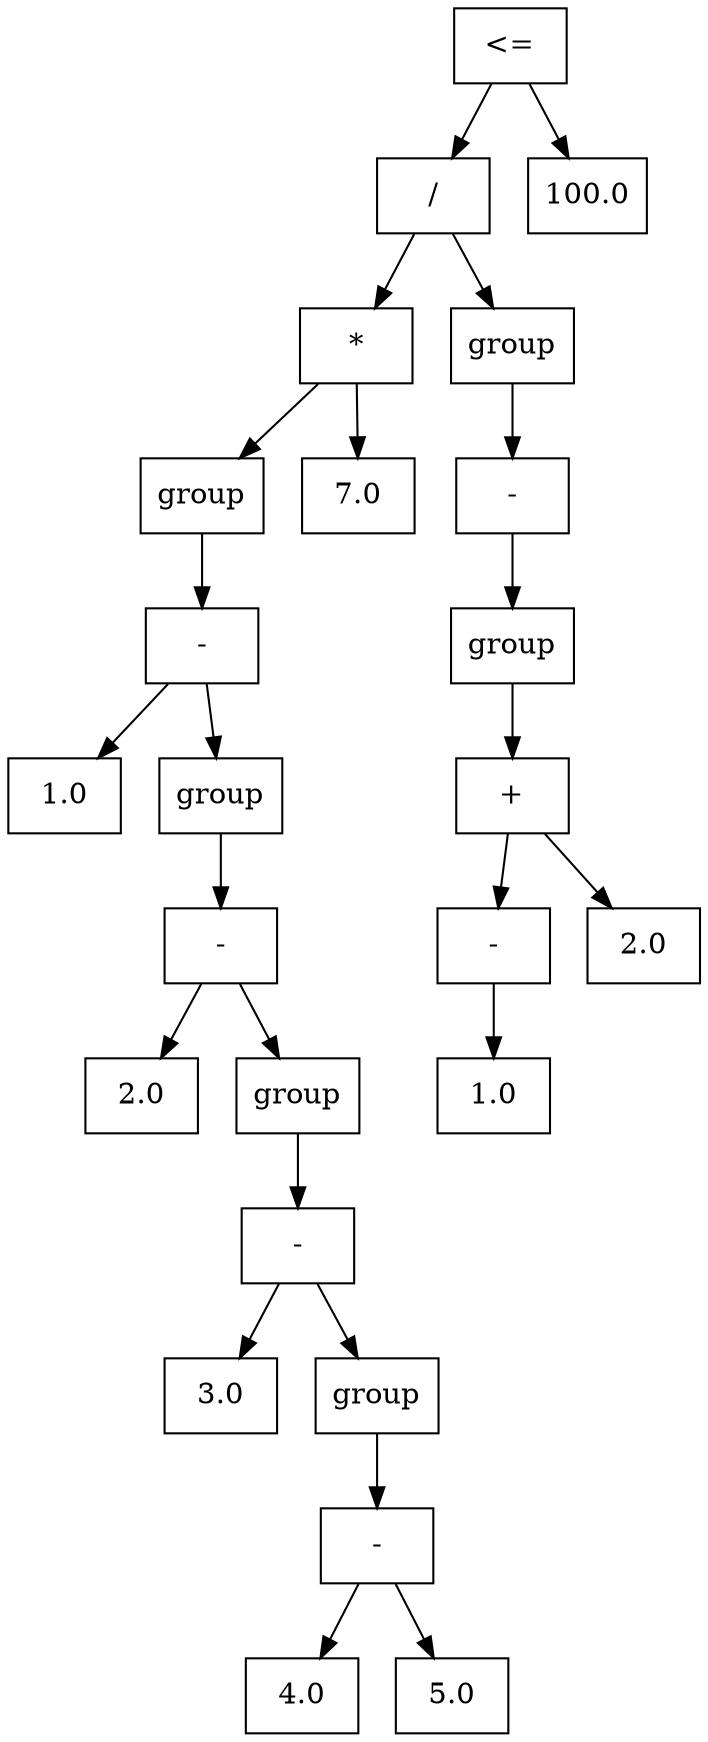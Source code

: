 digraph G {
node [shape=box];
node1161082381 [label="<="];
node1067938912 [label="/"];
node1637506559 [label="*"];
node517380410 [label="group"];
node2117255219 [label="-"];
node2058534881 [label="1.0"];
node1232367853 [label="group"];
node1673605040 [label="-"];
node186276003 [label="2.0"];
node1681433494 [label="group"];
node237061348 [label="-"];
node1685538367 [label="3.0"];
node1030870354 [label="group"];
node485815673 [label="-"];
node410424423 [label="4.0"];
node1190035432 [label="5.0"];
node485815673 -> node410424423;
node485815673 -> node1190035432;
node1030870354 -> node485815673;
node237061348 -> node1685538367;
node237061348 -> node1030870354;
node1681433494 -> node237061348;
node1673605040 -> node186276003;
node1673605040 -> node1681433494;
node1232367853 -> node1673605040;
node2117255219 -> node2058534881;
node2117255219 -> node1232367853;
node517380410 -> node2117255219;
node1963387170 [label="7.0"];
node1637506559 -> node517380410;
node1637506559 -> node1963387170;
node1323468230 [label="group"];
node1645995473 [label="-"];
node1463801669 [label="group"];
node355629945 [label="+"];
node1327763628 [label="-"];
node1915503092 [label="1.0"];
node1327763628 -> node1915503092;
node1535128843 [label="2.0"];
node355629945 -> node1327763628;
node355629945 -> node1535128843;
node1463801669 -> node355629945;
node1645995473 -> node1463801669;
node1323468230 -> node1645995473;
node1067938912 -> node1637506559;
node1067938912 -> node1323468230;
node1567581361 [label="100.0"];
node1161082381 -> node1067938912;
node1161082381 -> node1567581361;
}
